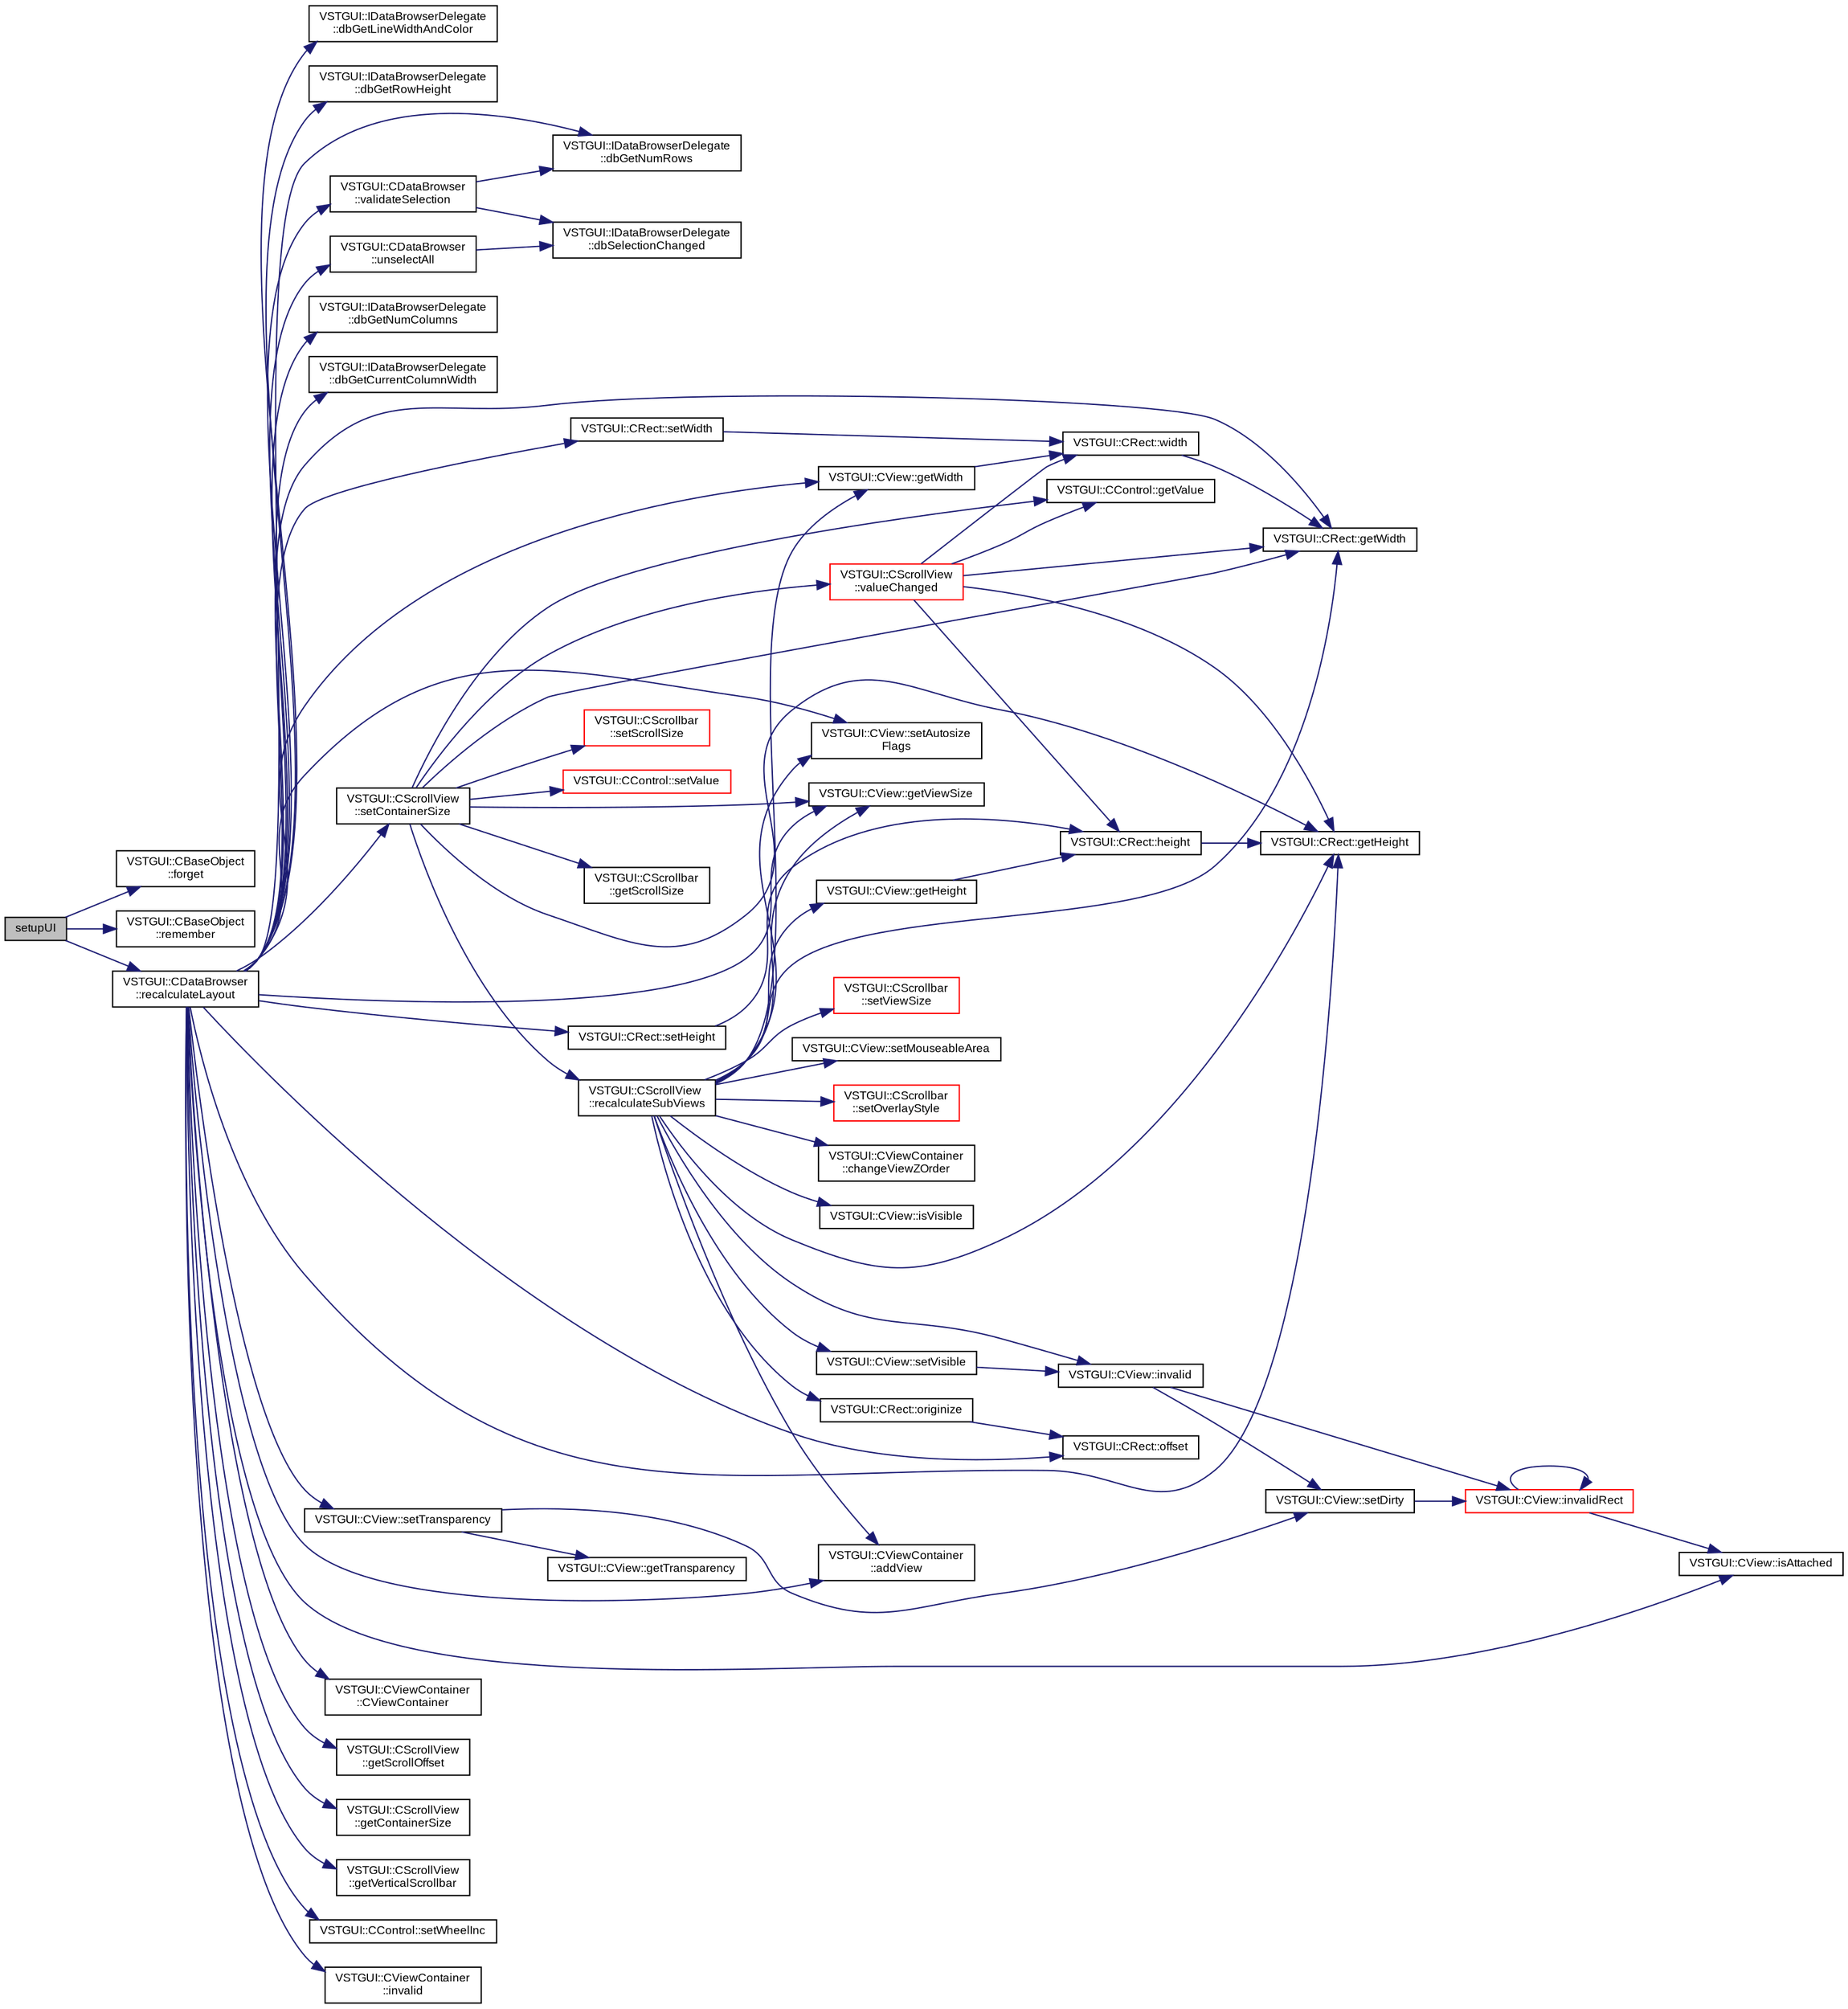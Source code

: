 digraph "setupUI"
{
  bgcolor="transparent";
  edge [fontname="Arial",fontsize="9",labelfontname="Arial",labelfontsize="9"];
  node [fontname="Arial",fontsize="9",shape=record];
  rankdir="LR";
  Node1 [label="setupUI",height=0.2,width=0.4,color="black", fillcolor="grey75", style="filled" fontcolor="black"];
  Node1 -> Node2 [color="midnightblue",fontsize="9",style="solid",fontname="Arial"];
  Node2 [label="VSTGUI::CBaseObject\l::forget",height=0.2,width=0.4,color="black",URL="$class_v_s_t_g_u_i_1_1_c_base_object.html#ad63e28fbe95a3458c97c60bfacd47ab8",tooltip="decrease refcount and delete object if refcount == 0 "];
  Node1 -> Node3 [color="midnightblue",fontsize="9",style="solid",fontname="Arial"];
  Node3 [label="VSTGUI::CBaseObject\l::remember",height=0.2,width=0.4,color="black",URL="$class_v_s_t_g_u_i_1_1_c_base_object.html#ada0719d1daaca4af1795018001769311",tooltip="increase refcount "];
  Node1 -> Node4 [color="midnightblue",fontsize="9",style="solid",fontname="Arial"];
  Node4 [label="VSTGUI::CDataBrowser\l::recalculateLayout",height=0.2,width=0.4,color="black",URL="$class_v_s_t_g_u_i_1_1_c_data_browser.html#adf67dfd47fb9d3c6051cd43cc8542cba",tooltip="trigger recalculation, call if numRows or numColumns changed "];
  Node4 -> Node5 [color="midnightblue",fontsize="9",style="solid",fontname="Arial"];
  Node5 [label="VSTGUI::IDataBrowserDelegate\l::dbGetLineWidthAndColor",height=0.2,width=0.4,color="black",URL="$class_v_s_t_g_u_i_1_1_i_data_browser_delegate.html#a7b36a55bd733ed49b370c6d6e2057111",tooltip="return the line width and color "];
  Node4 -> Node6 [color="midnightblue",fontsize="9",style="solid",fontname="Arial"];
  Node6 [label="VSTGUI::IDataBrowserDelegate\l::dbGetRowHeight",height=0.2,width=0.4,color="black",URL="$class_v_s_t_g_u_i_1_1_i_data_browser_delegate.html#a302018b7876e6b43d7dc7602e78e3574",tooltip="return height of one row "];
  Node4 -> Node7 [color="midnightblue",fontsize="9",style="solid",fontname="Arial"];
  Node7 [label="VSTGUI::IDataBrowserDelegate\l::dbGetNumRows",height=0.2,width=0.4,color="black",URL="$class_v_s_t_g_u_i_1_1_i_data_browser_delegate.html#a7a995c1bb7ecebecbd53378b7d32130e",tooltip="return number of rows for CDataBrowser browser "];
  Node4 -> Node8 [color="midnightblue",fontsize="9",style="solid",fontname="Arial"];
  Node8 [label="VSTGUI::IDataBrowserDelegate\l::dbGetNumColumns",height=0.2,width=0.4,color="black",URL="$class_v_s_t_g_u_i_1_1_i_data_browser_delegate.html#adb1298007dc75c87ce369fe46687afa7",tooltip="return number of columns for CDataBrowser browser "];
  Node4 -> Node9 [color="midnightblue",fontsize="9",style="solid",fontname="Arial"];
  Node9 [label="VSTGUI::IDataBrowserDelegate\l::dbGetCurrentColumnWidth",height=0.2,width=0.4,color="black",URL="$class_v_s_t_g_u_i_1_1_i_data_browser_delegate.html#a1b8544e2a333509ebea48e20452e0ec0",tooltip="return current width of index column "];
  Node4 -> Node10 [color="midnightblue",fontsize="9",style="solid",fontname="Arial"];
  Node10 [label="VSTGUI::CRect::offset",height=0.2,width=0.4,color="black",URL="$struct_v_s_t_g_u_i_1_1_c_rect.html#a34e2c9a2a3f466838aadef8f924ec052"];
  Node4 -> Node11 [color="midnightblue",fontsize="9",style="solid",fontname="Arial"];
  Node11 [label="VSTGUI::CRect::getWidth",height=0.2,width=0.4,color="black",URL="$struct_v_s_t_g_u_i_1_1_c_rect.html#a8b4fe88292b8e95807a9b07a26cd1cb1"];
  Node4 -> Node12 [color="midnightblue",fontsize="9",style="solid",fontname="Arial"];
  Node12 [label="VSTGUI::CView::getWidth",height=0.2,width=0.4,color="black",URL="$class_v_s_t_g_u_i_1_1_c_view.html#a8b4fe88292b8e95807a9b07a26cd1cb1",tooltip="get the width of the view "];
  Node12 -> Node13 [color="midnightblue",fontsize="9",style="solid",fontname="Arial"];
  Node13 [label="VSTGUI::CRect::width",height=0.2,width=0.4,color="black",URL="$struct_v_s_t_g_u_i_1_1_c_rect.html#aac17e64c594f7da1f088efeb1e53f114"];
  Node13 -> Node11 [color="midnightblue",fontsize="9",style="solid",fontname="Arial"];
  Node4 -> Node14 [color="midnightblue",fontsize="9",style="solid",fontname="Arial"];
  Node14 [label="VSTGUI::CRect::setWidth",height=0.2,width=0.4,color="black",URL="$struct_v_s_t_g_u_i_1_1_c_rect.html#a43c65b4dbff10a6e0690afc240932ada"];
  Node14 -> Node13 [color="midnightblue",fontsize="9",style="solid",fontname="Arial"];
  Node4 -> Node15 [color="midnightblue",fontsize="9",style="solid",fontname="Arial"];
  Node15 [label="VSTGUI::CView::getViewSize",height=0.2,width=0.4,color="black",URL="$class_v_s_t_g_u_i_1_1_c_view.html#a7b14fb07c53ccfa07dc91900f4fe01f1",tooltip="read only access to view size "];
  Node4 -> Node16 [color="midnightblue",fontsize="9",style="solid",fontname="Arial"];
  Node16 [label="VSTGUI::CViewContainer\l::CViewContainer",height=0.2,width=0.4,color="black",URL="$class_v_s_t_g_u_i_1_1_c_view_container.html#a6a955866d26fe7b3f6a64178a2ae73ce"];
  Node4 -> Node17 [color="midnightblue",fontsize="9",style="solid",fontname="Arial"];
  Node17 [label="VSTGUI::CView::setAutosize\lFlags",height=0.2,width=0.4,color="black",URL="$class_v_s_t_g_u_i_1_1_c_view.html#a8b132bc89c5168ff1601ac77aad7afbb",tooltip="set autosize flags "];
  Node4 -> Node18 [color="midnightblue",fontsize="9",style="solid",fontname="Arial"];
  Node18 [label="VSTGUI::CView::setTransparency",height=0.2,width=0.4,color="black",URL="$class_v_s_t_g_u_i_1_1_c_view.html#aa5d991b079a9b01c1fbd08f47a730a00",tooltip="set views transparent state "];
  Node18 -> Node19 [color="midnightblue",fontsize="9",style="solid",fontname="Arial"];
  Node19 [label="VSTGUI::CView::getTransparency",height=0.2,width=0.4,color="black",URL="$class_v_s_t_g_u_i_1_1_c_view.html#a98aa4626fd326017c96073613d0911c0",tooltip="get views transparent state "];
  Node18 -> Node20 [color="midnightblue",fontsize="9",style="solid",fontname="Arial"];
  Node20 [label="VSTGUI::CView::setDirty",height=0.2,width=0.4,color="black",URL="$class_v_s_t_g_u_i_1_1_c_view.html#a0f19a61606a7f547b62102310063ea76",tooltip="set the view to dirty so that it is redrawn in the next idle. Thread Safe ! "];
  Node20 -> Node21 [color="midnightblue",fontsize="9",style="solid",fontname="Arial"];
  Node21 [label="VSTGUI::CView::invalidRect",height=0.2,width=0.4,color="red",URL="$class_v_s_t_g_u_i_1_1_c_view.html#ad414ba3d5e64f9fdc11309e05266ffcf",tooltip="mark rect as invalid "];
  Node21 -> Node22 [color="midnightblue",fontsize="9",style="solid",fontname="Arial"];
  Node22 [label="VSTGUI::CView::isAttached",height=0.2,width=0.4,color="black",URL="$class_v_s_t_g_u_i_1_1_c_view.html#a1b7f04ee36bdaecd09a2625370dc90d8",tooltip="is view attached to a parentView "];
  Node21 -> Node21 [color="midnightblue",fontsize="9",style="solid",fontname="Arial"];
  Node4 -> Node23 [color="midnightblue",fontsize="9",style="solid",fontname="Arial"];
  Node23 [label="VSTGUI::CViewContainer\l::addView",height=0.2,width=0.4,color="black",URL="$class_v_s_t_g_u_i_1_1_c_view_container.html#aa3f0bcc0a5ac5c2a62405f6899dda689",tooltip="add a child view "];
  Node4 -> Node24 [color="midnightblue",fontsize="9",style="solid",fontname="Arial"];
  Node24 [label="VSTGUI::CScrollView\l::getScrollOffset",height=0.2,width=0.4,color="black",URL="$class_v_s_t_g_u_i_1_1_c_scroll_view.html#acdcc99a2b97cc5c26db37b5ff218dc1b",tooltip="get scroll offset "];
  Node4 -> Node25 [color="midnightblue",fontsize="9",style="solid",fontname="Arial"];
  Node25 [label="VSTGUI::CScrollView\l::setContainerSize",height=0.2,width=0.4,color="black",URL="$class_v_s_t_g_u_i_1_1_c_scroll_view.html#a76a87a4f5faa6bd93a3503c31225d654",tooltip="set the virtual size of this container "];
  Node25 -> Node26 [color="midnightblue",fontsize="9",style="solid",fontname="Arial"];
  Node26 [label="VSTGUI::CScrollView\l::recalculateSubViews",height=0.2,width=0.4,color="black",URL="$class_v_s_t_g_u_i_1_1_c_scroll_view.html#a0c6d1dd9bc1cbe653d7eacaf4362e06e"];
  Node26 -> Node15 [color="midnightblue",fontsize="9",style="solid",fontname="Arial"];
  Node26 -> Node12 [color="midnightblue",fontsize="9",style="solid",fontname="Arial"];
  Node26 -> Node27 [color="midnightblue",fontsize="9",style="solid",fontname="Arial"];
  Node27 [label="VSTGUI::CView::getHeight",height=0.2,width=0.4,color="black",URL="$class_v_s_t_g_u_i_1_1_c_view.html#a1f4be3a475a8fb7d8defa4621c01558d",tooltip="get the height of the view "];
  Node27 -> Node28 [color="midnightblue",fontsize="9",style="solid",fontname="Arial"];
  Node28 [label="VSTGUI::CRect::height",height=0.2,width=0.4,color="black",URL="$struct_v_s_t_g_u_i_1_1_c_rect.html#a5ca7ffa8316b6835e331dfd01534ed32"];
  Node28 -> Node29 [color="midnightblue",fontsize="9",style="solid",fontname="Arial"];
  Node29 [label="VSTGUI::CRect::getHeight",height=0.2,width=0.4,color="black",URL="$struct_v_s_t_g_u_i_1_1_c_rect.html#a1f4be3a475a8fb7d8defa4621c01558d"];
  Node26 -> Node29 [color="midnightblue",fontsize="9",style="solid",fontname="Arial"];
  Node26 -> Node11 [color="midnightblue",fontsize="9",style="solid",fontname="Arial"];
  Node26 -> Node30 [color="midnightblue",fontsize="9",style="solid",fontname="Arial"];
  Node30 [label="VSTGUI::CRect::originize",height=0.2,width=0.4,color="black",URL="$struct_v_s_t_g_u_i_1_1_c_rect.html#a1b32dc8f2d2508073c26e66e32a874f0"];
  Node30 -> Node10 [color="midnightblue",fontsize="9",style="solid",fontname="Arial"];
  Node26 -> Node31 [color="midnightblue",fontsize="9",style="solid",fontname="Arial"];
  Node31 [label="VSTGUI::CView::isVisible",height=0.2,width=0.4,color="black",URL="$class_v_s_t_g_u_i_1_1_c_view.html#a08422ee75ab02691943c1ca87e2bc563",tooltip="get visibility state "];
  Node26 -> Node32 [color="midnightblue",fontsize="9",style="solid",fontname="Arial"];
  Node32 [label="VSTGUI::CView::invalid",height=0.2,width=0.4,color="black",URL="$class_v_s_t_g_u_i_1_1_c_view.html#a51647a4891b4a9cbaf8595171c5ad3fc",tooltip="mark whole view as invalid "];
  Node32 -> Node20 [color="midnightblue",fontsize="9",style="solid",fontname="Arial"];
  Node32 -> Node21 [color="midnightblue",fontsize="9",style="solid",fontname="Arial"];
  Node26 -> Node33 [color="midnightblue",fontsize="9",style="solid",fontname="Arial"];
  Node33 [label="VSTGUI::CScrollbar\l::setViewSize",height=0.2,width=0.4,color="red",URL="$class_v_s_t_g_u_i_1_1_c_scrollbar.html#a943751763fe1c3e3a6a6da8e0f6c4daf",tooltip="set views size "];
  Node26 -> Node34 [color="midnightblue",fontsize="9",style="solid",fontname="Arial"];
  Node34 [label="VSTGUI::CView::setMouseableArea",height=0.2,width=0.4,color="black",URL="$class_v_s_t_g_u_i_1_1_c_view.html#aaf7594f7b73a027e5895469cbce92103",tooltip="set the area in which the view reacts to the mouse "];
  Node26 -> Node35 [color="midnightblue",fontsize="9",style="solid",fontname="Arial"];
  Node35 [label="VSTGUI::CView::setVisible",height=0.2,width=0.4,color="black",URL="$class_v_s_t_g_u_i_1_1_c_view.html#ae7b11de49c83518bc4e91feb6c2e9b9f",tooltip="set visibility state "];
  Node35 -> Node32 [color="midnightblue",fontsize="9",style="solid",fontname="Arial"];
  Node26 -> Node17 [color="midnightblue",fontsize="9",style="solid",fontname="Arial"];
  Node26 -> Node23 [color="midnightblue",fontsize="9",style="solid",fontname="Arial"];
  Node26 -> Node36 [color="midnightblue",fontsize="9",style="solid",fontname="Arial"];
  Node36 [label="VSTGUI::CScrollbar\l::setOverlayStyle",height=0.2,width=0.4,color="red",URL="$class_v_s_t_g_u_i_1_1_c_scrollbar.html#ab3bf743a97ae2693a2d4856d9ffe419c"];
  Node26 -> Node37 [color="midnightblue",fontsize="9",style="solid",fontname="Arial"];
  Node37 [label="VSTGUI::CViewContainer\l::changeViewZOrder",height=0.2,width=0.4,color="black",URL="$class_v_s_t_g_u_i_1_1_c_view_container.html#ac76661a805f495e424dcaf009f7594fa",tooltip="change view z order position "];
  Node25 -> Node38 [color="midnightblue",fontsize="9",style="solid",fontname="Arial"];
  Node38 [label="VSTGUI::CScrollbar\l::getScrollSize",height=0.2,width=0.4,color="black",URL="$class_v_s_t_g_u_i_1_1_c_scrollbar.html#a326ba350de9fffcbc3d9d8f47fe5cedd"];
  Node25 -> Node39 [color="midnightblue",fontsize="9",style="solid",fontname="Arial"];
  Node39 [label="VSTGUI::CControl::getValue",height=0.2,width=0.4,color="black",URL="$class_v_s_t_g_u_i_1_1_c_control.html#a0cecc937d7e222b7e3d8fac5294aa38f"];
  Node25 -> Node40 [color="midnightblue",fontsize="9",style="solid",fontname="Arial"];
  Node40 [label="VSTGUI::CScrollbar\l::setScrollSize",height=0.2,width=0.4,color="red",URL="$class_v_s_t_g_u_i_1_1_c_scrollbar.html#a0c7d0965f74fbf027d40ed0e787e2f40"];
  Node25 -> Node29 [color="midnightblue",fontsize="9",style="solid",fontname="Arial"];
  Node25 -> Node15 [color="midnightblue",fontsize="9",style="solid",fontname="Arial"];
  Node25 -> Node41 [color="midnightblue",fontsize="9",style="solid",fontname="Arial"];
  Node41 [label="VSTGUI::CControl::setValue",height=0.2,width=0.4,color="red",URL="$class_v_s_t_g_u_i_1_1_c_control.html#a06bf62da9ba043bcf1b4c26bb2bf357b"];
  Node25 -> Node42 [color="midnightblue",fontsize="9",style="solid",fontname="Arial"];
  Node42 [label="VSTGUI::CScrollView\l::valueChanged",height=0.2,width=0.4,color="red",URL="$class_v_s_t_g_u_i_1_1_c_scroll_view.html#a9e11979012090b0ff41c3f59aef6023d"];
  Node42 -> Node39 [color="midnightblue",fontsize="9",style="solid",fontname="Arial"];
  Node42 -> Node11 [color="midnightblue",fontsize="9",style="solid",fontname="Arial"];
  Node42 -> Node13 [color="midnightblue",fontsize="9",style="solid",fontname="Arial"];
  Node42 -> Node29 [color="midnightblue",fontsize="9",style="solid",fontname="Arial"];
  Node42 -> Node28 [color="midnightblue",fontsize="9",style="solid",fontname="Arial"];
  Node25 -> Node11 [color="midnightblue",fontsize="9",style="solid",fontname="Arial"];
  Node4 -> Node29 [color="midnightblue",fontsize="9",style="solid",fontname="Arial"];
  Node4 -> Node43 [color="midnightblue",fontsize="9",style="solid",fontname="Arial"];
  Node43 [label="VSTGUI::CRect::setHeight",height=0.2,width=0.4,color="black",URL="$struct_v_s_t_g_u_i_1_1_c_rect.html#a73019d7036550c431f4a09eac2dc02c7"];
  Node43 -> Node28 [color="midnightblue",fontsize="9",style="solid",fontname="Arial"];
  Node4 -> Node44 [color="midnightblue",fontsize="9",style="solid",fontname="Arial"];
  Node44 [label="VSTGUI::CScrollView\l::getContainerSize",height=0.2,width=0.4,color="black",URL="$class_v_s_t_g_u_i_1_1_c_scroll_view.html#a23b37f872e6b2973342f3d7e451a6503"];
  Node4 -> Node45 [color="midnightblue",fontsize="9",style="solid",fontname="Arial"];
  Node45 [label="VSTGUI::CScrollView\l::getVerticalScrollbar",height=0.2,width=0.4,color="black",URL="$class_v_s_t_g_u_i_1_1_c_scroll_view.html#a8e1563df2e452f0d9e9e0c8950a6922e",tooltip="get the vertical scrollbar "];
  Node4 -> Node46 [color="midnightblue",fontsize="9",style="solid",fontname="Arial"];
  Node46 [label="VSTGUI::CControl::setWheelInc",height=0.2,width=0.4,color="black",URL="$class_v_s_t_g_u_i_1_1_c_control.html#a044bb304fd78b153c046079e8ce5669e"];
  Node4 -> Node22 [color="midnightblue",fontsize="9",style="solid",fontname="Arial"];
  Node4 -> Node47 [color="midnightblue",fontsize="9",style="solid",fontname="Arial"];
  Node47 [label="VSTGUI::CViewContainer\l::invalid",height=0.2,width=0.4,color="black",URL="$class_v_s_t_g_u_i_1_1_c_view_container.html#a51647a4891b4a9cbaf8595171c5ad3fc",tooltip="mark whole view as invalid "];
  Node4 -> Node48 [color="midnightblue",fontsize="9",style="solid",fontname="Arial"];
  Node48 [label="VSTGUI::CDataBrowser\l::validateSelection",height=0.2,width=0.4,color="black",URL="$class_v_s_t_g_u_i_1_1_c_data_browser.html#a95a2ffde3fd65da2332565015cdab941"];
  Node48 -> Node7 [color="midnightblue",fontsize="9",style="solid",fontname="Arial"];
  Node48 -> Node49 [color="midnightblue",fontsize="9",style="solid",fontname="Arial"];
  Node49 [label="VSTGUI::IDataBrowserDelegate\l::dbSelectionChanged",height=0.2,width=0.4,color="black",URL="$class_v_s_t_g_u_i_1_1_i_data_browser_delegate.html#a0b8554afada5a0eab8d74eefb8935436"];
  Node4 -> Node50 [color="midnightblue",fontsize="9",style="solid",fontname="Arial"];
  Node50 [label="VSTGUI::CDataBrowser\l::unselectAll",height=0.2,width=0.4,color="black",URL="$class_v_s_t_g_u_i_1_1_c_data_browser.html#ad204f9856847ba3780165acbe388a155",tooltip="empty selection "];
  Node50 -> Node49 [color="midnightblue",fontsize="9",style="solid",fontname="Arial"];
}
